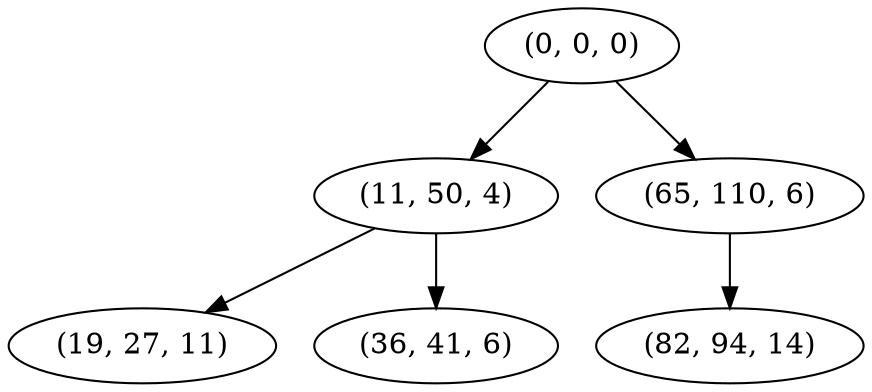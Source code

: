 digraph tree {
    "(0, 0, 0)";
    "(11, 50, 4)";
    "(19, 27, 11)";
    "(36, 41, 6)";
    "(65, 110, 6)";
    "(82, 94, 14)";
    "(0, 0, 0)" -> "(11, 50, 4)";
    "(0, 0, 0)" -> "(65, 110, 6)";
    "(11, 50, 4)" -> "(19, 27, 11)";
    "(11, 50, 4)" -> "(36, 41, 6)";
    "(65, 110, 6)" -> "(82, 94, 14)";
}
